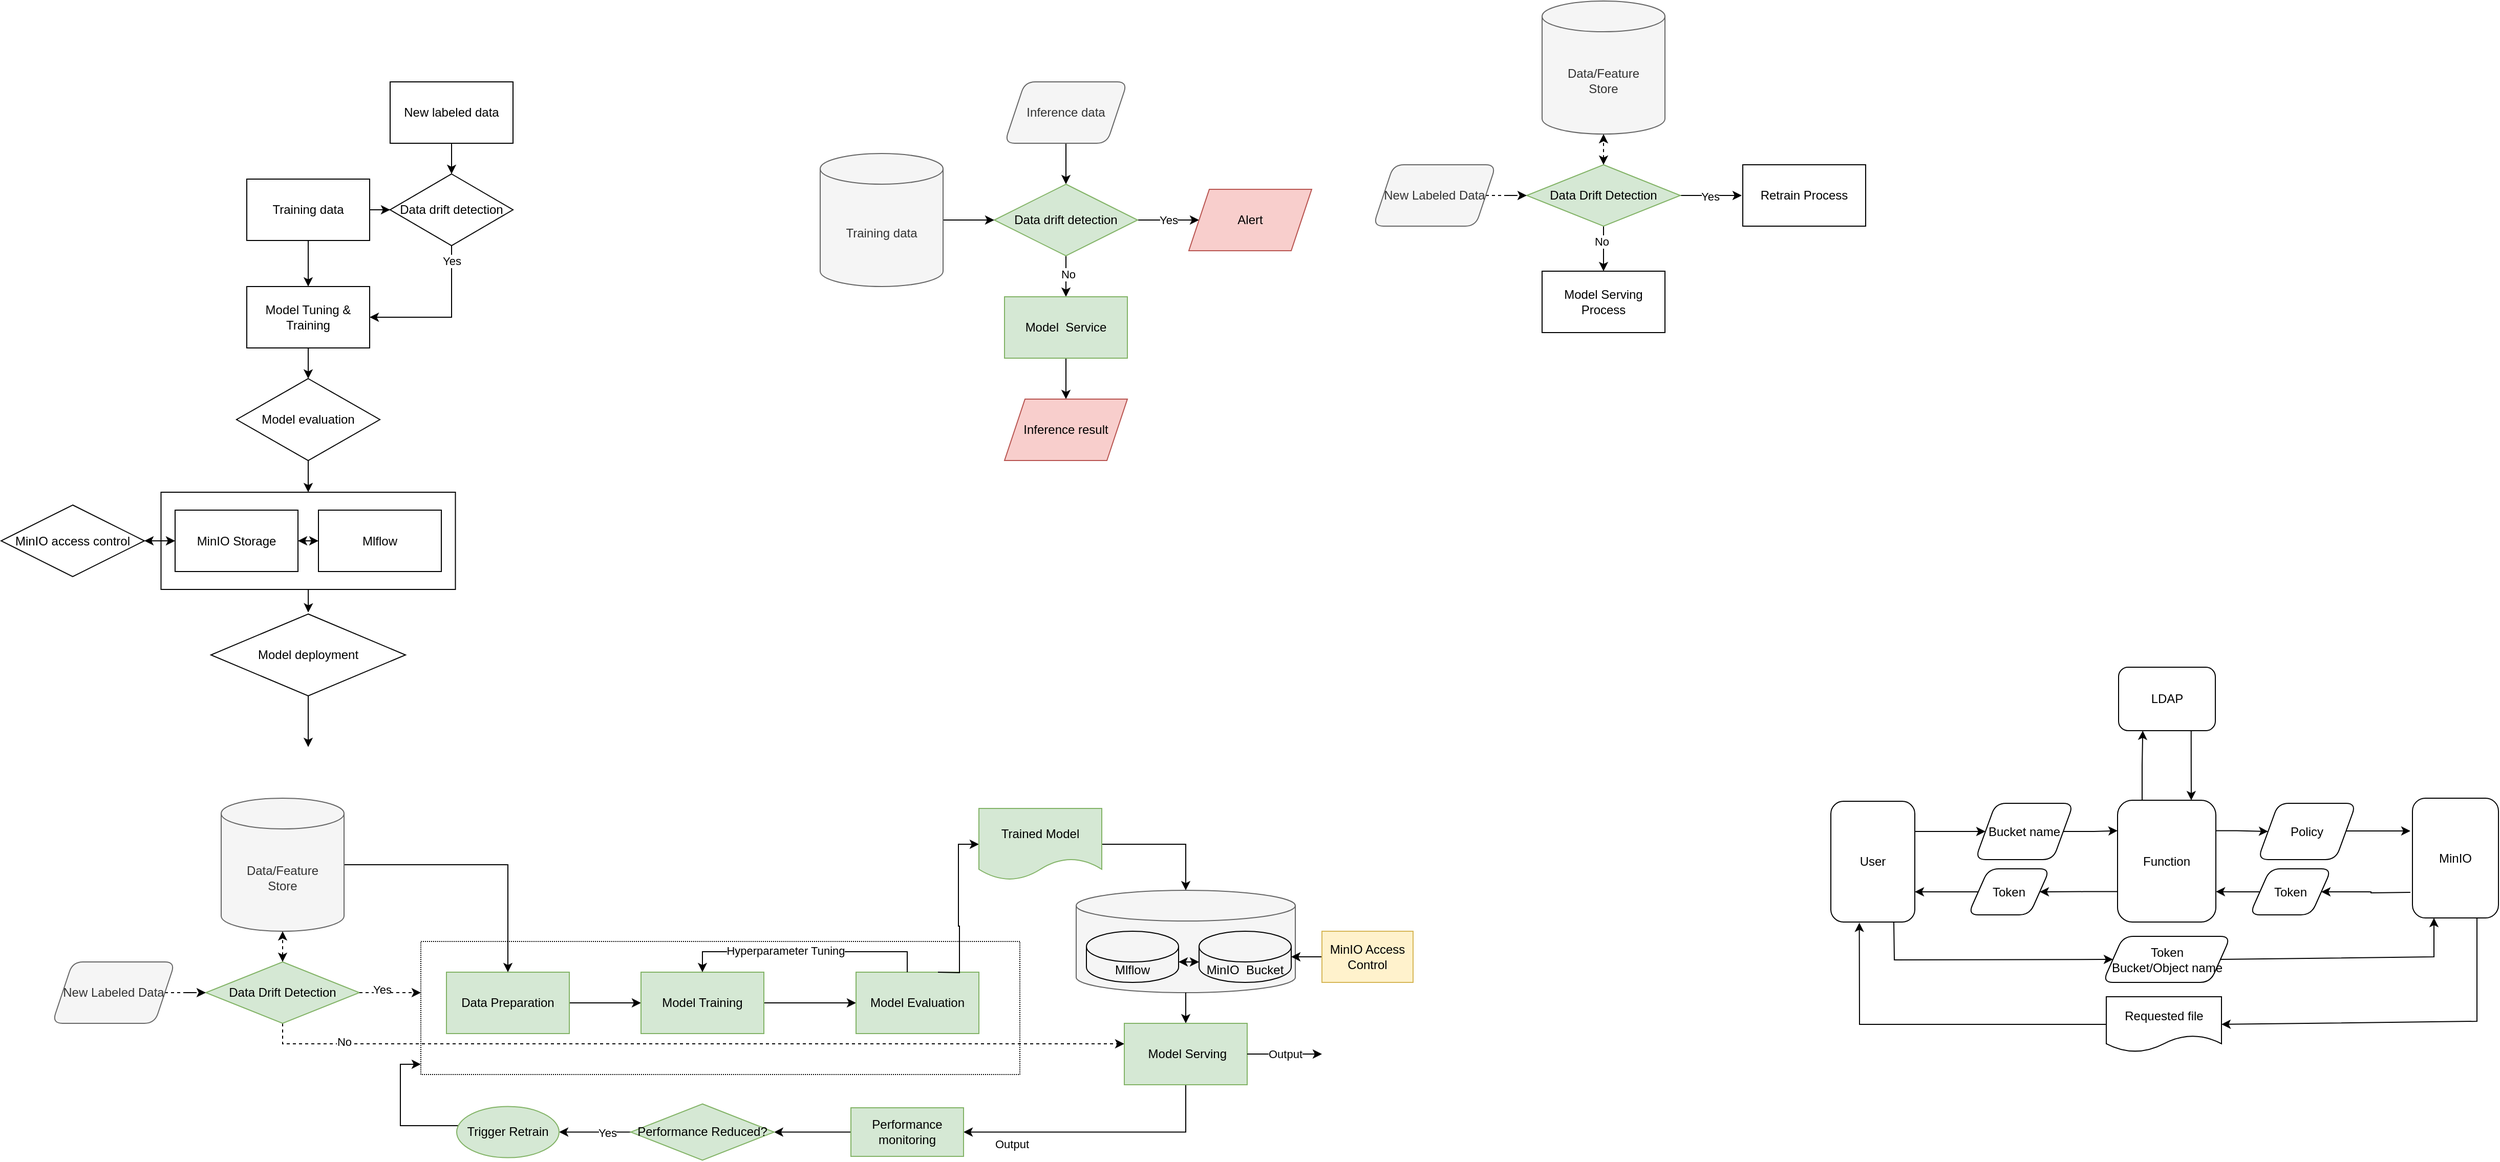 <mxfile version="17.4.3" type="github">
  <diagram id="fK5hHXI_meAvLUZj9lbC" name="Page-1">
    <mxGraphModel dx="772" dy="846" grid="0" gridSize="10" guides="1" tooltips="1" connect="1" arrows="1" fold="1" page="0" pageScale="1" pageWidth="827" pageHeight="1169" math="0" shadow="0">
      <root>
        <mxCell id="0" />
        <mxCell id="1" parent="0" />
        <mxCell id="V0Qw61IKJjh0Ug3TLafj-57" value="" style="shape=cylinder3;whiteSpace=wrap;html=1;boundedLbl=1;backgroundOutline=1;size=15;rounded=0;shadow=0;glass=0;sketch=0;fillColor=#f5f5f5;fontColor=#333333;strokeColor=#666666;" parent="1" vertex="1">
          <mxGeometry x="1100" y="840" width="214" height="100" as="geometry" />
        </mxCell>
        <mxCell id="V0Qw61IKJjh0Ug3TLafj-20" value="" style="rounded=0;whiteSpace=wrap;html=1;shadow=0;glass=0;sketch=0;fillColor=none;dashed=1;dashPattern=1 1;" parent="1" vertex="1">
          <mxGeometry x="460" y="890" width="585" height="130" as="geometry" />
        </mxCell>
        <mxCell id="QDnQAPT0r1DDVJR2lLTe-117" value="" style="rounded=0;whiteSpace=wrap;html=1;gradientColor=none;fillColor=none;" parent="1" vertex="1">
          <mxGeometry x="206.25" y="451" width="287.5" height="95" as="geometry" />
        </mxCell>
        <mxCell id="QDnQAPT0r1DDVJR2lLTe-122" value="" style="edgeStyle=orthogonalEdgeStyle;rounded=0;orthogonalLoop=1;jettySize=auto;html=1;" parent="1" source="QDnQAPT0r1DDVJR2lLTe-2" target="QDnQAPT0r1DDVJR2lLTe-4" edge="1">
          <mxGeometry relative="1" as="geometry" />
        </mxCell>
        <mxCell id="QDnQAPT0r1DDVJR2lLTe-125" value="" style="edgeStyle=orthogonalEdgeStyle;rounded=0;orthogonalLoop=1;jettySize=auto;html=1;" parent="1" source="QDnQAPT0r1DDVJR2lLTe-2" target="QDnQAPT0r1DDVJR2lLTe-47" edge="1">
          <mxGeometry relative="1" as="geometry" />
        </mxCell>
        <mxCell id="QDnQAPT0r1DDVJR2lLTe-2" value="Training data" style="rounded=0;whiteSpace=wrap;html=1;" parent="1" vertex="1">
          <mxGeometry x="290" y="145" width="120" height="60" as="geometry" />
        </mxCell>
        <mxCell id="QDnQAPT0r1DDVJR2lLTe-138" value="" style="edgeStyle=orthogonalEdgeStyle;rounded=0;orthogonalLoop=1;jettySize=auto;html=1;" parent="1" source="QDnQAPT0r1DDVJR2lLTe-4" target="QDnQAPT0r1DDVJR2lLTe-137" edge="1">
          <mxGeometry relative="1" as="geometry" />
        </mxCell>
        <mxCell id="QDnQAPT0r1DDVJR2lLTe-4" value="Model Tuning &amp;amp; Training" style="rounded=0;whiteSpace=wrap;html=1;" parent="1" vertex="1">
          <mxGeometry x="290" y="250" width="120" height="60" as="geometry" />
        </mxCell>
        <mxCell id="QDnQAPT0r1DDVJR2lLTe-6" value="Mlflow" style="rounded=0;whiteSpace=wrap;html=1;" parent="1" vertex="1">
          <mxGeometry x="360" y="468.5" width="120" height="60" as="geometry" />
        </mxCell>
        <mxCell id="QDnQAPT0r1DDVJR2lLTe-126" value="" style="edgeStyle=orthogonalEdgeStyle;rounded=0;orthogonalLoop=1;jettySize=auto;html=1;" parent="1" source="QDnQAPT0r1DDVJR2lLTe-7" target="QDnQAPT0r1DDVJR2lLTe-47" edge="1">
          <mxGeometry relative="1" as="geometry" />
        </mxCell>
        <mxCell id="QDnQAPT0r1DDVJR2lLTe-7" value="New labeled data" style="rounded=0;whiteSpace=wrap;html=1;" parent="1" vertex="1">
          <mxGeometry x="430" y="50" width="120" height="60" as="geometry" />
        </mxCell>
        <mxCell id="QDnQAPT0r1DDVJR2lLTe-47" value="Data drift detection" style="rhombus;whiteSpace=wrap;html=1;" parent="1" vertex="1">
          <mxGeometry x="430" y="140" width="120" height="70" as="geometry" />
        </mxCell>
        <mxCell id="QDnQAPT0r1DDVJR2lLTe-105" value="" style="edgeStyle=orthogonalEdgeStyle;rounded=0;orthogonalLoop=1;jettySize=auto;html=1;exitX=0.5;exitY=1;exitDx=0;exitDy=0;" parent="1" source="gK53VHWFZF51HOCK_0e7-2" target="QDnQAPT0r1DDVJR2lLTe-61" edge="1">
          <mxGeometry relative="1" as="geometry">
            <mxPoint x="1100" y="130" as="sourcePoint" />
          </mxGeometry>
        </mxCell>
        <mxCell id="QDnQAPT0r1DDVJR2lLTe-108" value="Yes" style="edgeStyle=orthogonalEdgeStyle;rounded=0;orthogonalLoop=1;jettySize=auto;html=1;entryX=0;entryY=0.5;entryDx=0;entryDy=0;" parent="1" source="QDnQAPT0r1DDVJR2lLTe-61" target="gK53VHWFZF51HOCK_0e7-6" edge="1">
          <mxGeometry relative="1" as="geometry">
            <mxPoint x="1220" y="185" as="targetPoint" />
          </mxGeometry>
        </mxCell>
        <mxCell id="QDnQAPT0r1DDVJR2lLTe-112" value="" style="edgeStyle=orthogonalEdgeStyle;rounded=0;orthogonalLoop=1;jettySize=auto;html=1;" parent="1" source="QDnQAPT0r1DDVJR2lLTe-61" target="QDnQAPT0r1DDVJR2lLTe-109" edge="1">
          <mxGeometry relative="1" as="geometry" />
        </mxCell>
        <mxCell id="QDnQAPT0r1DDVJR2lLTe-113" value="No" style="edgeLabel;html=1;align=center;verticalAlign=middle;resizable=0;points=[];" parent="QDnQAPT0r1DDVJR2lLTe-112" vertex="1" connectable="0">
          <mxGeometry x="-0.167" y="2" relative="1" as="geometry">
            <mxPoint y="1" as="offset" />
          </mxGeometry>
        </mxCell>
        <mxCell id="QDnQAPT0r1DDVJR2lLTe-61" value="Data drift detection" style="rhombus;whiteSpace=wrap;html=1;fillColor=#d5e8d4;strokeColor=#82b366;" parent="1" vertex="1">
          <mxGeometry x="1020" y="150" width="140" height="70" as="geometry" />
        </mxCell>
        <mxCell id="QDnQAPT0r1DDVJR2lLTe-71" value="MinIO Storage" style="rounded=0;whiteSpace=wrap;html=1;" parent="1" vertex="1">
          <mxGeometry x="220" y="468.5" width="120" height="60" as="geometry" />
        </mxCell>
        <mxCell id="QDnQAPT0r1DDVJR2lLTe-92" value="MinIO access control" style="rhombus;whiteSpace=wrap;html=1;" parent="1" vertex="1">
          <mxGeometry x="50" y="463.5" width="140" height="70" as="geometry" />
        </mxCell>
        <mxCell id="QDnQAPT0r1DDVJR2lLTe-103" value="" style="endArrow=classic;html=1;rounded=0;exitX=0.5;exitY=1;exitDx=0;exitDy=0;entryX=0.5;entryY=0;entryDx=0;entryDy=0;" parent="1" source="QDnQAPT0r1DDVJR2lLTe-143" edge="1">
          <mxGeometry width="50" height="50" relative="1" as="geometry">
            <mxPoint x="350.0" y="628.5" as="sourcePoint" />
            <mxPoint x="350.0" y="700" as="targetPoint" />
          </mxGeometry>
        </mxCell>
        <mxCell id="QDnQAPT0r1DDVJR2lLTe-107" value="" style="edgeStyle=orthogonalEdgeStyle;rounded=0;orthogonalLoop=1;jettySize=auto;html=1;exitX=1;exitY=0.5;exitDx=0;exitDy=0;exitPerimeter=0;" parent="1" source="gK53VHWFZF51HOCK_0e7-7" target="QDnQAPT0r1DDVJR2lLTe-61" edge="1">
          <mxGeometry relative="1" as="geometry">
            <mxPoint x="970" y="185" as="sourcePoint" />
          </mxGeometry>
        </mxCell>
        <mxCell id="QDnQAPT0r1DDVJR2lLTe-115" value="" style="edgeStyle=orthogonalEdgeStyle;rounded=0;orthogonalLoop=1;jettySize=auto;html=1;entryX=0.5;entryY=0;entryDx=0;entryDy=0;" parent="1" source="QDnQAPT0r1DDVJR2lLTe-109" target="gK53VHWFZF51HOCK_0e7-4" edge="1">
          <mxGeometry relative="1" as="geometry">
            <mxPoint x="1090" y="370" as="targetPoint" />
          </mxGeometry>
        </mxCell>
        <mxCell id="QDnQAPT0r1DDVJR2lLTe-109" value="Model &amp;nbsp;Service" style="rounded=0;whiteSpace=wrap;html=1;fillColor=#d5e8d4;strokeColor=#82b366;" parent="1" vertex="1">
          <mxGeometry x="1030" y="260" width="120" height="60" as="geometry" />
        </mxCell>
        <mxCell id="QDnQAPT0r1DDVJR2lLTe-119" value="" style="edgeStyle=orthogonalEdgeStyle;rounded=0;orthogonalLoop=1;jettySize=auto;html=1;" parent="1" source="QDnQAPT0r1DDVJR2lLTe-117" edge="1">
          <mxGeometry relative="1" as="geometry">
            <mxPoint x="350.0" y="568.5" as="targetPoint" />
          </mxGeometry>
        </mxCell>
        <mxCell id="QDnQAPT0r1DDVJR2lLTe-127" value="" style="endArrow=classic;html=1;rounded=0;exitX=0.5;exitY=1;exitDx=0;exitDy=0;entryX=1;entryY=0.5;entryDx=0;entryDy=0;" parent="1" source="QDnQAPT0r1DDVJR2lLTe-47" target="QDnQAPT0r1DDVJR2lLTe-4" edge="1">
          <mxGeometry width="50" height="50" relative="1" as="geometry">
            <mxPoint x="540" y="360" as="sourcePoint" />
            <mxPoint x="590" y="310" as="targetPoint" />
            <Array as="points">
              <mxPoint x="490" y="280" />
            </Array>
          </mxGeometry>
        </mxCell>
        <mxCell id="QDnQAPT0r1DDVJR2lLTe-129" value="Yes" style="edgeLabel;html=1;align=center;verticalAlign=middle;resizable=0;points=[];" parent="QDnQAPT0r1DDVJR2lLTe-127" vertex="1" connectable="0">
          <mxGeometry x="-0.804" relative="1" as="geometry">
            <mxPoint as="offset" />
          </mxGeometry>
        </mxCell>
        <mxCell id="QDnQAPT0r1DDVJR2lLTe-132" value="" style="endArrow=classic;startArrow=classic;html=1;rounded=0;exitX=1;exitY=0.5;exitDx=0;exitDy=0;entryX=0;entryY=0.5;entryDx=0;entryDy=0;" parent="1" source="QDnQAPT0r1DDVJR2lLTe-92" target="QDnQAPT0r1DDVJR2lLTe-71" edge="1">
          <mxGeometry width="50" height="50" relative="1" as="geometry">
            <mxPoint x="540" y="468.5" as="sourcePoint" />
            <mxPoint x="590" y="418.5" as="targetPoint" />
          </mxGeometry>
        </mxCell>
        <mxCell id="QDnQAPT0r1DDVJR2lLTe-136" value="" style="endArrow=classic;startArrow=classic;html=1;rounded=0;exitX=1;exitY=0.5;exitDx=0;exitDy=0;entryX=0;entryY=0.5;entryDx=0;entryDy=0;" parent="1" source="QDnQAPT0r1DDVJR2lLTe-71" target="QDnQAPT0r1DDVJR2lLTe-6" edge="1">
          <mxGeometry width="50" height="50" relative="1" as="geometry">
            <mxPoint x="460" y="468.5" as="sourcePoint" />
            <mxPoint x="510" y="418.5" as="targetPoint" />
          </mxGeometry>
        </mxCell>
        <mxCell id="QDnQAPT0r1DDVJR2lLTe-137" value="Model evaluation" style="rhombus;whiteSpace=wrap;html=1;rounded=0;fillColor=none;gradientColor=none;" parent="1" vertex="1">
          <mxGeometry x="280" y="340" width="140" height="80" as="geometry" />
        </mxCell>
        <mxCell id="QDnQAPT0r1DDVJR2lLTe-140" value="" style="endArrow=classic;html=1;rounded=0;exitX=0.5;exitY=1;exitDx=0;exitDy=0;entryX=0.5;entryY=0;entryDx=0;entryDy=0;" parent="1" source="QDnQAPT0r1DDVJR2lLTe-137" target="QDnQAPT0r1DDVJR2lLTe-117" edge="1">
          <mxGeometry width="50" height="50" relative="1" as="geometry">
            <mxPoint x="410" y="490" as="sourcePoint" />
            <mxPoint x="460" y="440" as="targetPoint" />
          </mxGeometry>
        </mxCell>
        <mxCell id="QDnQAPT0r1DDVJR2lLTe-143" value="Model deployment" style="rhombus;whiteSpace=wrap;html=1;rounded=0;fillColor=none;gradientColor=none;" parent="1" vertex="1">
          <mxGeometry x="255" y="570" width="190" height="80" as="geometry" />
        </mxCell>
        <mxCell id="V0Qw61IKJjh0Ug3TLafj-18" style="edgeStyle=orthogonalEdgeStyle;rounded=0;orthogonalLoop=1;jettySize=auto;html=1;exitX=0.5;exitY=1;exitDx=0;exitDy=0;dashed=1;" parent="1" source="QDnQAPT0r1DDVJR2lLTe-145" target="V0Qw61IKJjh0Ug3TLafj-7" edge="1">
          <mxGeometry relative="1" as="geometry">
            <mxPoint x="1100" y="990" as="targetPoint" />
            <Array as="points">
              <mxPoint x="325" y="990" />
            </Array>
          </mxGeometry>
        </mxCell>
        <mxCell id="V0Qw61IKJjh0Ug3TLafj-19" value="No" style="edgeLabel;html=1;align=center;verticalAlign=middle;resizable=0;points=[];" parent="V0Qw61IKJjh0Ug3TLafj-18" vertex="1" connectable="0">
          <mxGeometry x="-0.811" y="2" relative="1" as="geometry">
            <mxPoint as="offset" />
          </mxGeometry>
        </mxCell>
        <mxCell id="QDnQAPT0r1DDVJR2lLTe-145" value="Data Drift Detection" style="rhombus;whiteSpace=wrap;html=1;rounded=0;fillColor=#d5e8d4;strokeColor=#82b366;" parent="1" vertex="1">
          <mxGeometry x="250" y="910" width="150" height="60" as="geometry" />
        </mxCell>
        <mxCell id="QDnQAPT0r1DDVJR2lLTe-153" value="" style="edgeStyle=orthogonalEdgeStyle;rounded=0;orthogonalLoop=1;jettySize=auto;html=1;" parent="1" source="QDnQAPT0r1DDVJR2lLTe-147" target="QDnQAPT0r1DDVJR2lLTe-150" edge="1">
          <mxGeometry relative="1" as="geometry" />
        </mxCell>
        <mxCell id="QDnQAPT0r1DDVJR2lLTe-147" value="Data Preparation" style="rounded=0;whiteSpace=wrap;html=1;fillColor=#d5e8d4;strokeColor=#82b366;" parent="1" vertex="1">
          <mxGeometry x="485" y="920" width="120" height="60" as="geometry" />
        </mxCell>
        <mxCell id="QDnQAPT0r1DDVJR2lLTe-154" value="" style="edgeStyle=orthogonalEdgeStyle;rounded=0;orthogonalLoop=1;jettySize=auto;html=1;" parent="1" source="QDnQAPT0r1DDVJR2lLTe-150" target="QDnQAPT0r1DDVJR2lLTe-151" edge="1">
          <mxGeometry relative="1" as="geometry" />
        </mxCell>
        <mxCell id="QDnQAPT0r1DDVJR2lLTe-150" value="Model Training" style="rounded=0;whiteSpace=wrap;html=1;fillColor=#d5e8d4;strokeColor=#82b366;" parent="1" vertex="1">
          <mxGeometry x="675" y="920" width="120" height="60" as="geometry" />
        </mxCell>
        <mxCell id="QDnQAPT0r1DDVJR2lLTe-151" value="Model Evaluation" style="rounded=0;whiteSpace=wrap;html=1;fillColor=#d5e8d4;strokeColor=#82b366;" parent="1" vertex="1">
          <mxGeometry x="885" y="920" width="120" height="60" as="geometry" />
        </mxCell>
        <mxCell id="QDnQAPT0r1DDVJR2lLTe-156" style="edgeStyle=orthogonalEdgeStyle;rounded=0;orthogonalLoop=1;jettySize=auto;html=1;entryX=0.5;entryY=0;entryDx=0;entryDy=0;exitX=0.25;exitY=0;exitDx=0;exitDy=0;" parent="1" target="QDnQAPT0r1DDVJR2lLTe-150" edge="1">
          <mxGeometry relative="1" as="geometry">
            <Array as="points">
              <mxPoint x="935" y="900" />
              <mxPoint x="735" y="900" />
            </Array>
            <mxPoint x="935" y="920" as="sourcePoint" />
          </mxGeometry>
        </mxCell>
        <mxCell id="QDnQAPT0r1DDVJR2lLTe-157" value="Hyperparameter Tuning" style="edgeLabel;html=1;align=center;verticalAlign=middle;resizable=0;points=[];" parent="QDnQAPT0r1DDVJR2lLTe-156" vertex="1" connectable="0">
          <mxGeometry x="0.161" y="-1" relative="1" as="geometry">
            <mxPoint as="offset" />
          </mxGeometry>
        </mxCell>
        <mxCell id="V0Qw61IKJjh0Ug3TLafj-3" value="" style="edgeStyle=orthogonalEdgeStyle;rounded=0;orthogonalLoop=1;jettySize=auto;html=1;entryX=0;entryY=0.5;entryDx=0;entryDy=0;" parent="1" target="V0Qw61IKJjh0Ug3TLafj-1" edge="1">
          <mxGeometry relative="1" as="geometry">
            <mxPoint x="965" y="920" as="sourcePoint" />
          </mxGeometry>
        </mxCell>
        <mxCell id="V0Qw61IKJjh0Ug3TLafj-46" style="edgeStyle=orthogonalEdgeStyle;rounded=0;orthogonalLoop=1;jettySize=auto;html=1;entryX=0.5;entryY=0;entryDx=0;entryDy=0;" parent="1" source="QDnQAPT0r1DDVJR2lLTe-158" target="QDnQAPT0r1DDVJR2lLTe-147" edge="1">
          <mxGeometry relative="1" as="geometry" />
        </mxCell>
        <mxCell id="QDnQAPT0r1DDVJR2lLTe-158" value="Data/Feature&lt;br&gt;Store" style="shape=cylinder3;whiteSpace=wrap;html=1;boundedLbl=1;backgroundOutline=1;size=15;rounded=0;fillColor=#f5f5f5;fontColor=#333333;strokeColor=#666666;" parent="1" vertex="1">
          <mxGeometry x="265" y="750" width="120" height="130" as="geometry" />
        </mxCell>
        <mxCell id="V0Qw61IKJjh0Ug3TLafj-58" style="edgeStyle=orthogonalEdgeStyle;rounded=0;orthogonalLoop=1;jettySize=auto;html=1;entryX=0.5;entryY=0;entryDx=0;entryDy=0;entryPerimeter=0;exitX=1;exitY=0.5;exitDx=0;exitDy=0;" parent="1" source="V0Qw61IKJjh0Ug3TLafj-1" target="V0Qw61IKJjh0Ug3TLafj-57" edge="1">
          <mxGeometry relative="1" as="geometry" />
        </mxCell>
        <mxCell id="V0Qw61IKJjh0Ug3TLafj-1" value="Trained Model" style="shape=document;whiteSpace=wrap;html=1;boundedLbl=1;fillColor=#d5e8d4;strokeColor=#82b366;" parent="1" vertex="1">
          <mxGeometry x="1005" y="760" width="120" height="70" as="geometry" />
        </mxCell>
        <mxCell id="V0Qw61IKJjh0Ug3TLafj-8" value="" style="edgeStyle=orthogonalEdgeStyle;rounded=0;orthogonalLoop=1;jettySize=auto;html=1;exitX=0.5;exitY=1;exitDx=0;exitDy=0;exitPerimeter=0;" parent="1" source="V0Qw61IKJjh0Ug3TLafj-57" target="V0Qw61IKJjh0Ug3TLafj-7" edge="1">
          <mxGeometry relative="1" as="geometry">
            <mxPoint x="1195" y="920" as="sourcePoint" />
          </mxGeometry>
        </mxCell>
        <mxCell id="V0Qw61IKJjh0Ug3TLafj-10" style="edgeStyle=orthogonalEdgeStyle;rounded=0;orthogonalLoop=1;jettySize=auto;html=1;entryX=1;entryY=0.5;entryDx=0;entryDy=0;exitX=0.5;exitY=1;exitDx=0;exitDy=0;" parent="1" source="V0Qw61IKJjh0Ug3TLafj-7" target="V0Qw61IKJjh0Ug3TLafj-9" edge="1">
          <mxGeometry relative="1" as="geometry">
            <Array as="points">
              <mxPoint x="1207" y="1076" />
            </Array>
          </mxGeometry>
        </mxCell>
        <mxCell id="V0Qw61IKJjh0Ug3TLafj-25" value="Output" style="edgeLabel;html=1;align=center;verticalAlign=middle;resizable=0;points=[];" parent="V0Qw61IKJjh0Ug3TLafj-10" vertex="1" connectable="0">
          <mxGeometry x="-0.676" y="4" relative="1" as="geometry">
            <mxPoint x="-174" y="15" as="offset" />
          </mxGeometry>
        </mxCell>
        <mxCell id="V0Qw61IKJjh0Ug3TLafj-7" value="&amp;nbsp;Model Serving" style="rounded=0;whiteSpace=wrap;html=1;fillColor=#d5e8d4;strokeColor=#82b366;" parent="1" vertex="1">
          <mxGeometry x="1147" y="970" width="120" height="60" as="geometry" />
        </mxCell>
        <mxCell id="V0Qw61IKJjh0Ug3TLafj-14" value="" style="edgeStyle=orthogonalEdgeStyle;rounded=0;orthogonalLoop=1;jettySize=auto;html=1;" parent="1" source="V0Qw61IKJjh0Ug3TLafj-9" target="V0Qw61IKJjh0Ug3TLafj-13" edge="1">
          <mxGeometry relative="1" as="geometry" />
        </mxCell>
        <mxCell id="V0Qw61IKJjh0Ug3TLafj-9" value="Performance monitoring" style="rounded=0;whiteSpace=wrap;html=1;glass=0;shadow=0;sketch=0;fillColor=#d5e8d4;strokeColor=#82b366;" parent="1" vertex="1">
          <mxGeometry x="880" y="1052.5" width="110" height="47.5" as="geometry" />
        </mxCell>
        <mxCell id="V0Qw61IKJjh0Ug3TLafj-16" value="" style="edgeStyle=orthogonalEdgeStyle;rounded=0;orthogonalLoop=1;jettySize=auto;html=1;" parent="1" source="V0Qw61IKJjh0Ug3TLafj-13" target="V0Qw61IKJjh0Ug3TLafj-15" edge="1">
          <mxGeometry relative="1" as="geometry" />
        </mxCell>
        <mxCell id="V0Qw61IKJjh0Ug3TLafj-24" value="Yes" style="edgeLabel;html=1;align=center;verticalAlign=middle;resizable=0;points=[];" parent="V0Qw61IKJjh0Ug3TLafj-16" vertex="1" connectable="0">
          <mxGeometry x="-0.35" relative="1" as="geometry">
            <mxPoint as="offset" />
          </mxGeometry>
        </mxCell>
        <mxCell id="V0Qw61IKJjh0Ug3TLafj-13" value="Performance Reduced?" style="rhombus;whiteSpace=wrap;html=1;rounded=0;shadow=0;glass=0;sketch=0;fillColor=#d5e8d4;strokeColor=#82b366;" parent="1" vertex="1">
          <mxGeometry x="665" y="1048.75" width="140" height="55" as="geometry" />
        </mxCell>
        <mxCell id="V0Qw61IKJjh0Ug3TLafj-56" style="edgeStyle=orthogonalEdgeStyle;rounded=0;orthogonalLoop=1;jettySize=auto;html=1;entryX=0;entryY=0.923;entryDx=0;entryDy=0;entryPerimeter=0;" parent="1" source="V0Qw61IKJjh0Ug3TLafj-15" target="V0Qw61IKJjh0Ug3TLafj-20" edge="1">
          <mxGeometry relative="1" as="geometry">
            <mxPoint x="370" y="1010" as="targetPoint" />
            <Array as="points">
              <mxPoint x="440" y="1070" />
              <mxPoint x="440" y="1010" />
            </Array>
          </mxGeometry>
        </mxCell>
        <mxCell id="V0Qw61IKJjh0Ug3TLafj-15" value="Trigger Retrain" style="ellipse;whiteSpace=wrap;html=1;rounded=0;shadow=0;glass=0;sketch=0;fillColor=#d5e8d4;strokeColor=#82b366;" parent="1" vertex="1">
          <mxGeometry x="495" y="1051.25" width="100" height="50" as="geometry" />
        </mxCell>
        <mxCell id="V0Qw61IKJjh0Ug3TLafj-22" value="" style="endArrow=classic;html=1;rounded=0;exitX=1;exitY=0.5;exitDx=0;exitDy=0;dashed=1;" parent="1" source="QDnQAPT0r1DDVJR2lLTe-145" edge="1">
          <mxGeometry width="50" height="50" relative="1" as="geometry">
            <mxPoint x="775" y="1070" as="sourcePoint" />
            <mxPoint x="460" y="940" as="targetPoint" />
          </mxGeometry>
        </mxCell>
        <mxCell id="V0Qw61IKJjh0Ug3TLafj-45" value="Yes" style="edgeLabel;html=1;align=center;verticalAlign=middle;resizable=0;points=[];" parent="V0Qw61IKJjh0Ug3TLafj-22" vertex="1" connectable="0">
          <mxGeometry x="-0.289" y="3" relative="1" as="geometry">
            <mxPoint as="offset" />
          </mxGeometry>
        </mxCell>
        <mxCell id="V0Qw61IKJjh0Ug3TLafj-26" value="Output" style="endArrow=classic;html=1;rounded=0;exitX=1;exitY=0.5;exitDx=0;exitDy=0;" parent="1" source="V0Qw61IKJjh0Ug3TLafj-7" edge="1">
          <mxGeometry width="50" height="50" relative="1" as="geometry">
            <mxPoint x="925" y="1060" as="sourcePoint" />
            <mxPoint x="1340" y="1000" as="targetPoint" />
            <Array as="points">
              <mxPoint x="1320" y="1000" />
            </Array>
          </mxGeometry>
        </mxCell>
        <mxCell id="V0Qw61IKJjh0Ug3TLafj-39" value="" style="endArrow=classic;html=1;rounded=0;exitX=0;exitY=0.5;exitDx=0;exitDy=0;entryX=1;entryY=0.5;entryDx=0;entryDy=0;entryPerimeter=0;" parent="1" source="V0Qw61IKJjh0Ug3TLafj-43" target="V0Qw61IKJjh0Ug3TLafj-50" edge="1">
          <mxGeometry width="50" height="50" relative="1" as="geometry">
            <mxPoint x="1306" y="888.75" as="sourcePoint" />
            <mxPoint x="1285" y="888.125" as="targetPoint" />
          </mxGeometry>
        </mxCell>
        <mxCell id="V0Qw61IKJjh0Ug3TLafj-40" value="" style="endArrow=classic;startArrow=classic;html=1;rounded=0;exitX=1;exitY=0;exitDx=0;exitDy=30;exitPerimeter=0;entryX=0;entryY=0;entryDx=0;entryDy=30;entryPerimeter=0;" parent="1" source="V0Qw61IKJjh0Ug3TLafj-48" target="V0Qw61IKJjh0Ug3TLafj-50" edge="1">
          <mxGeometry width="50" height="50" relative="1" as="geometry">
            <mxPoint x="1203" y="910.63" as="sourcePoint" />
            <mxPoint x="1210" y="920" as="targetPoint" />
          </mxGeometry>
        </mxCell>
        <mxCell id="V0Qw61IKJjh0Ug3TLafj-43" value="MinIO Access Control" style="rounded=0;whiteSpace=wrap;html=1;shadow=0;glass=0;sketch=0;fillColor=#fff2cc;strokeColor=#d6b656;" parent="1" vertex="1">
          <mxGeometry x="1340" y="880" width="89" height="50" as="geometry" />
        </mxCell>
        <mxCell id="V0Qw61IKJjh0Ug3TLafj-48" value="Mlflow" style="shape=cylinder3;whiteSpace=wrap;html=1;boundedLbl=1;backgroundOutline=1;size=15;rounded=0;shadow=0;glass=0;sketch=0;fillColor=none;" parent="1" vertex="1">
          <mxGeometry x="1110" y="880" width="90" height="50" as="geometry" />
        </mxCell>
        <mxCell id="V0Qw61IKJjh0Ug3TLafj-50" value="MinIO &amp;nbsp;Bucket" style="shape=cylinder3;whiteSpace=wrap;html=1;boundedLbl=1;backgroundOutline=1;size=15;rounded=0;shadow=0;glass=0;sketch=0;fillColor=none;" parent="1" vertex="1">
          <mxGeometry x="1220" y="880" width="90" height="50" as="geometry" />
        </mxCell>
        <mxCell id="V0Qw61IKJjh0Ug3TLafj-52" value="" style="edgeStyle=orthogonalEdgeStyle;rounded=0;orthogonalLoop=1;jettySize=auto;html=1;dashed=1;exitX=1;exitY=0.5;exitDx=0;exitDy=0;" parent="1" source="gK53VHWFZF51HOCK_0e7-1" target="QDnQAPT0r1DDVJR2lLTe-145" edge="1">
          <mxGeometry relative="1" as="geometry">
            <mxPoint x="200" y="940" as="sourcePoint" />
          </mxGeometry>
        </mxCell>
        <mxCell id="V0Qw61IKJjh0Ug3TLafj-53" value="" style="endArrow=classic;startArrow=classic;html=1;rounded=0;dashed=1;entryX=0.5;entryY=1;entryDx=0;entryDy=0;entryPerimeter=0;" parent="1" source="QDnQAPT0r1DDVJR2lLTe-145" target="QDnQAPT0r1DDVJR2lLTe-158" edge="1">
          <mxGeometry width="50" height="50" relative="1" as="geometry">
            <mxPoint x="560" y="1020" as="sourcePoint" />
            <mxPoint x="610" y="970" as="targetPoint" />
          </mxGeometry>
        </mxCell>
        <mxCell id="gK53VHWFZF51HOCK_0e7-1" value="New Labeled Data" style="shape=parallelogram;perimeter=parallelogramPerimeter;whiteSpace=wrap;html=1;fixedSize=1;rounded=1;fillColor=#f5f5f5;fontColor=#333333;strokeColor=#666666;" vertex="1" parent="1">
          <mxGeometry x="100" y="910" width="120" height="60" as="geometry" />
        </mxCell>
        <mxCell id="gK53VHWFZF51HOCK_0e7-2" value="Inference data" style="shape=parallelogram;perimeter=parallelogramPerimeter;whiteSpace=wrap;html=1;fixedSize=1;rounded=1;fillColor=#f5f5f5;fontColor=#333333;strokeColor=#666666;" vertex="1" parent="1">
          <mxGeometry x="1030" y="50" width="120" height="60" as="geometry" />
        </mxCell>
        <mxCell id="gK53VHWFZF51HOCK_0e7-4" value="Inference result" style="shape=parallelogram;perimeter=parallelogramPerimeter;whiteSpace=wrap;html=1;fixedSize=1;rounded=0;fillColor=#f8cecc;strokeColor=#b85450;" vertex="1" parent="1">
          <mxGeometry x="1030" y="360" width="120" height="60" as="geometry" />
        </mxCell>
        <mxCell id="gK53VHWFZF51HOCK_0e7-6" value="Alert" style="shape=parallelogram;perimeter=parallelogramPerimeter;whiteSpace=wrap;html=1;fixedSize=1;rounded=0;fillColor=#f8cecc;strokeColor=#b85450;" vertex="1" parent="1">
          <mxGeometry x="1210" y="155" width="120" height="60" as="geometry" />
        </mxCell>
        <mxCell id="gK53VHWFZF51HOCK_0e7-7" value="Training data" style="shape=cylinder3;whiteSpace=wrap;html=1;boundedLbl=1;backgroundOutline=1;size=15;rounded=0;fillColor=#f5f5f5;fontColor=#333333;strokeColor=#666666;" vertex="1" parent="1">
          <mxGeometry x="850" y="120" width="120" height="130" as="geometry" />
        </mxCell>
        <mxCell id="gK53VHWFZF51HOCK_0e7-17" value="" style="edgeStyle=orthogonalEdgeStyle;rounded=0;orthogonalLoop=1;jettySize=auto;html=1;" edge="1" parent="1" source="gK53VHWFZF51HOCK_0e7-9">
          <mxGeometry relative="1" as="geometry">
            <mxPoint x="1615" y="235" as="targetPoint" />
          </mxGeometry>
        </mxCell>
        <mxCell id="gK53VHWFZF51HOCK_0e7-20" value="No" style="edgeLabel;html=1;align=center;verticalAlign=middle;resizable=0;points=[];" vertex="1" connectable="0" parent="gK53VHWFZF51HOCK_0e7-17">
          <mxGeometry x="-0.303" y="-2" relative="1" as="geometry">
            <mxPoint y="-1" as="offset" />
          </mxGeometry>
        </mxCell>
        <mxCell id="gK53VHWFZF51HOCK_0e7-18" value="" style="edgeStyle=orthogonalEdgeStyle;rounded=0;orthogonalLoop=1;jettySize=auto;html=1;" edge="1" parent="1" source="gK53VHWFZF51HOCK_0e7-9">
          <mxGeometry relative="1" as="geometry">
            <mxPoint x="1750" y="161" as="targetPoint" />
          </mxGeometry>
        </mxCell>
        <mxCell id="gK53VHWFZF51HOCK_0e7-19" value="Yes" style="edgeLabel;html=1;align=center;verticalAlign=middle;resizable=0;points=[];" vertex="1" connectable="0" parent="gK53VHWFZF51HOCK_0e7-18">
          <mxGeometry x="-0.056" y="-1" relative="1" as="geometry">
            <mxPoint as="offset" />
          </mxGeometry>
        </mxCell>
        <mxCell id="gK53VHWFZF51HOCK_0e7-9" value="Data Drift Detection" style="rhombus;whiteSpace=wrap;html=1;rounded=0;fillColor=#d5e8d4;strokeColor=#82b366;" vertex="1" parent="1">
          <mxGeometry x="1540" y="131" width="150" height="60" as="geometry" />
        </mxCell>
        <mxCell id="gK53VHWFZF51HOCK_0e7-10" value="Data/Feature&lt;br&gt;Store" style="shape=cylinder3;whiteSpace=wrap;html=1;boundedLbl=1;backgroundOutline=1;size=15;rounded=0;fillColor=#f5f5f5;fontColor=#333333;strokeColor=#666666;" vertex="1" parent="1">
          <mxGeometry x="1555" y="-29" width="120" height="130" as="geometry" />
        </mxCell>
        <mxCell id="gK53VHWFZF51HOCK_0e7-12" value="" style="edgeStyle=orthogonalEdgeStyle;rounded=0;orthogonalLoop=1;jettySize=auto;html=1;dashed=1;exitX=1;exitY=0.5;exitDx=0;exitDy=0;" edge="1" parent="1" source="gK53VHWFZF51HOCK_0e7-14" target="gK53VHWFZF51HOCK_0e7-9">
          <mxGeometry relative="1" as="geometry">
            <mxPoint x="1490" y="161" as="sourcePoint" />
          </mxGeometry>
        </mxCell>
        <mxCell id="gK53VHWFZF51HOCK_0e7-13" value="" style="endArrow=classic;startArrow=classic;html=1;rounded=0;dashed=1;entryX=0.5;entryY=1;entryDx=0;entryDy=0;entryPerimeter=0;" edge="1" parent="1" source="gK53VHWFZF51HOCK_0e7-9" target="gK53VHWFZF51HOCK_0e7-10">
          <mxGeometry width="50" height="50" relative="1" as="geometry">
            <mxPoint x="1850" y="241" as="sourcePoint" />
            <mxPoint x="1900" y="191" as="targetPoint" />
          </mxGeometry>
        </mxCell>
        <mxCell id="gK53VHWFZF51HOCK_0e7-14" value="New Labeled Data" style="shape=parallelogram;perimeter=parallelogramPerimeter;whiteSpace=wrap;html=1;fixedSize=1;rounded=1;fillColor=#f5f5f5;fontColor=#333333;strokeColor=#666666;" vertex="1" parent="1">
          <mxGeometry x="1390" y="131" width="120" height="60" as="geometry" />
        </mxCell>
        <mxCell id="gK53VHWFZF51HOCK_0e7-21" value="Retrain Process" style="rounded=0;whiteSpace=wrap;html=1;" vertex="1" parent="1">
          <mxGeometry x="1751" y="131" width="120" height="60" as="geometry" />
        </mxCell>
        <mxCell id="gK53VHWFZF51HOCK_0e7-22" value="Model Serving Process" style="rounded=0;whiteSpace=wrap;html=1;" vertex="1" parent="1">
          <mxGeometry x="1555" y="235" width="120" height="60" as="geometry" />
        </mxCell>
        <mxCell id="gK53VHWFZF51HOCK_0e7-30" value="" style="edgeStyle=orthogonalEdgeStyle;rounded=0;orthogonalLoop=1;jettySize=auto;html=1;exitX=1;exitY=0.25;exitDx=0;exitDy=0;entryX=0;entryY=0.5;entryDx=0;entryDy=0;" edge="1" parent="1" source="gK53VHWFZF51HOCK_0e7-23" target="gK53VHWFZF51HOCK_0e7-27">
          <mxGeometry relative="1" as="geometry" />
        </mxCell>
        <mxCell id="gK53VHWFZF51HOCK_0e7-23" value="User" style="rounded=1;whiteSpace=wrap;html=1;" vertex="1" parent="1">
          <mxGeometry x="1837" y="753" width="82" height="118" as="geometry" />
        </mxCell>
        <mxCell id="gK53VHWFZF51HOCK_0e7-35" value="" style="edgeStyle=orthogonalEdgeStyle;rounded=0;orthogonalLoop=1;jettySize=auto;html=1;exitX=0;exitY=0.75;exitDx=0;exitDy=0;" edge="1" parent="1" source="gK53VHWFZF51HOCK_0e7-24" target="gK53VHWFZF51HOCK_0e7-33">
          <mxGeometry relative="1" as="geometry" />
        </mxCell>
        <mxCell id="gK53VHWFZF51HOCK_0e7-36" value="" style="edgeStyle=orthogonalEdgeStyle;rounded=0;orthogonalLoop=1;jettySize=auto;html=1;exitX=0.25;exitY=0;exitDx=0;exitDy=0;entryX=0.25;entryY=1;entryDx=0;entryDy=0;" edge="1" parent="1" source="gK53VHWFZF51HOCK_0e7-24" target="gK53VHWFZF51HOCK_0e7-26">
          <mxGeometry relative="1" as="geometry" />
        </mxCell>
        <mxCell id="gK53VHWFZF51HOCK_0e7-41" value="" style="edgeStyle=orthogonalEdgeStyle;rounded=0;orthogonalLoop=1;jettySize=auto;html=1;exitX=1;exitY=0.25;exitDx=0;exitDy=0;" edge="1" parent="1" source="gK53VHWFZF51HOCK_0e7-24" target="gK53VHWFZF51HOCK_0e7-38">
          <mxGeometry relative="1" as="geometry" />
        </mxCell>
        <mxCell id="gK53VHWFZF51HOCK_0e7-24" value="Function" style="rounded=1;whiteSpace=wrap;html=1;" vertex="1" parent="1">
          <mxGeometry x="2117" y="752" width="96" height="119" as="geometry" />
        </mxCell>
        <mxCell id="gK53VHWFZF51HOCK_0e7-45" value="" style="edgeStyle=orthogonalEdgeStyle;rounded=0;orthogonalLoop=1;jettySize=auto;html=1;" edge="1" parent="1" target="gK53VHWFZF51HOCK_0e7-39">
          <mxGeometry relative="1" as="geometry">
            <mxPoint x="2403" y="842" as="sourcePoint" />
          </mxGeometry>
        </mxCell>
        <mxCell id="gK53VHWFZF51HOCK_0e7-25" value="MinIO" style="rounded=1;whiteSpace=wrap;html=1;" vertex="1" parent="1">
          <mxGeometry x="2405" y="750" width="84" height="117" as="geometry" />
        </mxCell>
        <mxCell id="gK53VHWFZF51HOCK_0e7-37" value="" style="edgeStyle=orthogonalEdgeStyle;rounded=0;orthogonalLoop=1;jettySize=auto;html=1;exitX=0.75;exitY=1;exitDx=0;exitDy=0;entryX=0.75;entryY=0;entryDx=0;entryDy=0;" edge="1" parent="1" source="gK53VHWFZF51HOCK_0e7-26" target="gK53VHWFZF51HOCK_0e7-24">
          <mxGeometry relative="1" as="geometry" />
        </mxCell>
        <mxCell id="gK53VHWFZF51HOCK_0e7-26" value="LDAP" style="rounded=1;whiteSpace=wrap;html=1;" vertex="1" parent="1">
          <mxGeometry x="2118" y="622" width="94.5" height="62" as="geometry" />
        </mxCell>
        <mxCell id="gK53VHWFZF51HOCK_0e7-31" value="" style="edgeStyle=orthogonalEdgeStyle;rounded=0;orthogonalLoop=1;jettySize=auto;html=1;entryX=0;entryY=0.25;entryDx=0;entryDy=0;" edge="1" parent="1" source="gK53VHWFZF51HOCK_0e7-27" target="gK53VHWFZF51HOCK_0e7-24">
          <mxGeometry relative="1" as="geometry">
            <mxPoint x="2096" y="796" as="targetPoint" />
            <Array as="points">
              <mxPoint x="2094" y="782" />
              <mxPoint x="2096" y="782" />
            </Array>
          </mxGeometry>
        </mxCell>
        <mxCell id="gK53VHWFZF51HOCK_0e7-27" value="Bucket name" style="shape=parallelogram;perimeter=parallelogramPerimeter;whiteSpace=wrap;html=1;fixedSize=1;rounded=1;" vertex="1" parent="1">
          <mxGeometry x="1978" y="755" width="96" height="55" as="geometry" />
        </mxCell>
        <mxCell id="gK53VHWFZF51HOCK_0e7-34" value="" style="edgeStyle=orthogonalEdgeStyle;rounded=0;orthogonalLoop=1;jettySize=auto;html=1;entryX=1;entryY=0.75;entryDx=0;entryDy=0;" edge="1" parent="1" source="gK53VHWFZF51HOCK_0e7-33" target="gK53VHWFZF51HOCK_0e7-23">
          <mxGeometry relative="1" as="geometry" />
        </mxCell>
        <mxCell id="gK53VHWFZF51HOCK_0e7-33" value="Token" style="shape=parallelogram;perimeter=parallelogramPerimeter;whiteSpace=wrap;html=1;fixedSize=1;rounded=1;" vertex="1" parent="1">
          <mxGeometry x="1971" y="819" width="80" height="45" as="geometry" />
        </mxCell>
        <mxCell id="gK53VHWFZF51HOCK_0e7-42" value="" style="edgeStyle=orthogonalEdgeStyle;rounded=0;orthogonalLoop=1;jettySize=auto;html=1;" edge="1" parent="1" source="gK53VHWFZF51HOCK_0e7-38">
          <mxGeometry relative="1" as="geometry">
            <mxPoint x="2403" y="782" as="targetPoint" />
          </mxGeometry>
        </mxCell>
        <mxCell id="gK53VHWFZF51HOCK_0e7-38" value="Policy" style="shape=parallelogram;perimeter=parallelogramPerimeter;whiteSpace=wrap;html=1;fixedSize=1;rounded=1;" vertex="1" parent="1">
          <mxGeometry x="2254" y="755" width="96" height="55" as="geometry" />
        </mxCell>
        <mxCell id="gK53VHWFZF51HOCK_0e7-44" value="" style="edgeStyle=orthogonalEdgeStyle;rounded=0;orthogonalLoop=1;jettySize=auto;html=1;entryX=1;entryY=0.75;entryDx=0;entryDy=0;" edge="1" parent="1" source="gK53VHWFZF51HOCK_0e7-39" target="gK53VHWFZF51HOCK_0e7-24">
          <mxGeometry relative="1" as="geometry" />
        </mxCell>
        <mxCell id="gK53VHWFZF51HOCK_0e7-39" value="Token" style="shape=parallelogram;perimeter=parallelogramPerimeter;whiteSpace=wrap;html=1;fixedSize=1;rounded=1;" vertex="1" parent="1">
          <mxGeometry x="2246" y="819" width="80" height="45" as="geometry" />
        </mxCell>
        <mxCell id="gK53VHWFZF51HOCK_0e7-46" value="Token&lt;br&gt;Bucket/Object name" style="shape=parallelogram;perimeter=parallelogramPerimeter;whiteSpace=wrap;html=1;fixedSize=1;rounded=1;" vertex="1" parent="1">
          <mxGeometry x="2102.5" y="885" width="125" height="45" as="geometry" />
        </mxCell>
        <mxCell id="gK53VHWFZF51HOCK_0e7-47" value="" style="endArrow=classic;html=1;rounded=0;exitX=0.75;exitY=1;exitDx=0;exitDy=0;entryX=0;entryY=0.5;entryDx=0;entryDy=0;" edge="1" parent="1" source="gK53VHWFZF51HOCK_0e7-23" target="gK53VHWFZF51HOCK_0e7-46">
          <mxGeometry width="50" height="50" relative="1" as="geometry">
            <mxPoint x="2167" y="803" as="sourcePoint" />
            <mxPoint x="2217" y="753" as="targetPoint" />
            <Array as="points">
              <mxPoint x="1899" y="908" />
            </Array>
          </mxGeometry>
        </mxCell>
        <mxCell id="gK53VHWFZF51HOCK_0e7-48" value="" style="endArrow=classic;html=1;rounded=0;exitX=1;exitY=0.5;exitDx=0;exitDy=0;entryX=0.25;entryY=1;entryDx=0;entryDy=0;" edge="1" parent="1" source="gK53VHWFZF51HOCK_0e7-46" target="gK53VHWFZF51HOCK_0e7-25">
          <mxGeometry width="50" height="50" relative="1" as="geometry">
            <mxPoint x="2167" y="803" as="sourcePoint" />
            <mxPoint x="2217" y="753" as="targetPoint" />
            <Array as="points">
              <mxPoint x="2426" y="905" />
            </Array>
          </mxGeometry>
        </mxCell>
        <mxCell id="gK53VHWFZF51HOCK_0e7-49" value="Requested file" style="shape=document;whiteSpace=wrap;html=1;boundedLbl=1;rounded=1;" vertex="1" parent="1">
          <mxGeometry x="2106" y="944" width="112.5" height="54" as="geometry" />
        </mxCell>
        <mxCell id="gK53VHWFZF51HOCK_0e7-50" value="" style="endArrow=classic;html=1;rounded=0;entryX=0.339;entryY=1.005;entryDx=0;entryDy=0;entryPerimeter=0;exitX=0;exitY=0.5;exitDx=0;exitDy=0;" edge="1" parent="1" source="gK53VHWFZF51HOCK_0e7-49" target="gK53VHWFZF51HOCK_0e7-23">
          <mxGeometry width="50" height="50" relative="1" as="geometry">
            <mxPoint x="2167" y="889" as="sourcePoint" />
            <mxPoint x="2217" y="839" as="targetPoint" />
            <Array as="points">
              <mxPoint x="1865" y="971" />
            </Array>
          </mxGeometry>
        </mxCell>
        <mxCell id="gK53VHWFZF51HOCK_0e7-51" value="" style="endArrow=classic;html=1;rounded=0;exitX=0.75;exitY=1;exitDx=0;exitDy=0;entryX=1;entryY=0.5;entryDx=0;entryDy=0;" edge="1" parent="1" source="gK53VHWFZF51HOCK_0e7-25" target="gK53VHWFZF51HOCK_0e7-49">
          <mxGeometry width="50" height="50" relative="1" as="geometry">
            <mxPoint x="2129" y="889" as="sourcePoint" />
            <mxPoint x="2182" y="844" as="targetPoint" />
            <Array as="points">
              <mxPoint x="2468" y="968" />
            </Array>
          </mxGeometry>
        </mxCell>
      </root>
    </mxGraphModel>
  </diagram>
</mxfile>

